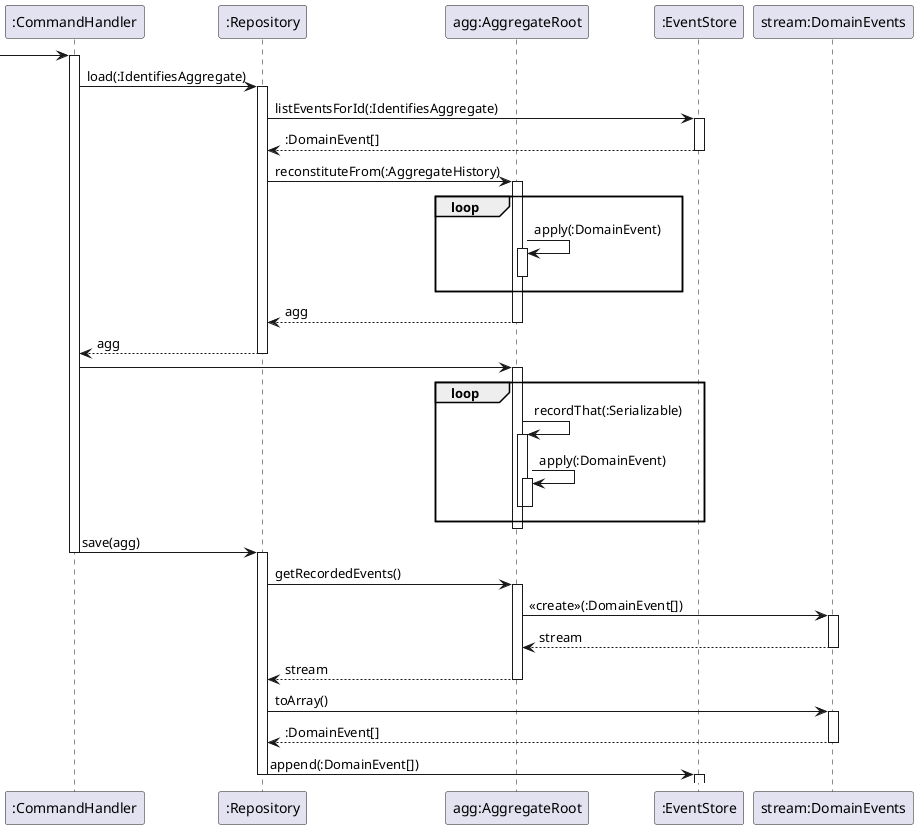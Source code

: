 @startuml
participant ":CommandHandler" as CoHa
participant ":Repository" as Repo
participant "agg:AggregateRoot" as AgRt
participant ":EventStore" as EvSt
participant "stream:DomainEvents" as DoEv
-> CoHa
activate CoHa
	CoHa -> Repo: load(:IdentifiesAggregate)
	activate Repo
		Repo -> EvSt: listEventsForId(:IdentifiesAggregate)
		activate EvSt
			Repo <-- EvSt: :DomainEvent[]
		deactivate EvSt
		Repo -> AgRt: reconstituteFrom(:AggregateHistory)
		activate AgRt
			loop
				AgRt -> AgRt: apply(:DomainEvent)
				activate AgRt
				deactivate AgRt
			end
			Repo <-- AgRt: agg
		deactivate AgRt
		CoHa <-- Repo: agg
	deactivate Repo
	CoHa -> AgRt
		activate AgRt
		loop
			AgRt -> AgRt: recordThat(:Serializable)
			activate AgRt
				AgRt -> AgRt: apply(:DomainEvent)
				activate AgRt
				deactivate AgRt
			deactivate AgRt
		end
		deactivate AgRt
	CoHa -> Repo: save(agg)
deactivate CoHa
activate Repo
	Repo -> AgRt: getRecordedEvents()
	activate AgRt
		AgRt -> DoEv: <<create>>(:DomainEvent[])
		activate DoEv
			AgRt <-- DoEv: stream
		deactivate DoEv
		Repo <-- AgRt: stream
	deactivate AgRt
	Repo -> DoEv: toArray()
	activate DoEv
		Repo <-- DoEv: :DomainEvent[]
	deactivate DoEv
	Repo -> EvSt: append(:DomainEvent[])
deactivate Repo
activate EvSt
deactivate EvSt
@enduml
